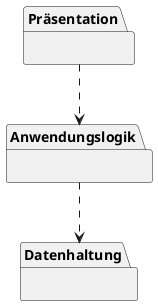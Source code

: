 @startuml

skinparam componentStyle uml2

package "Präsentation" {}
package "Anwendungslogik" {}
package "Datenhaltung" {}

Präsentation ..> Anwendungslogik
Anwendungslogik ..> Datenhaltung

@enduml